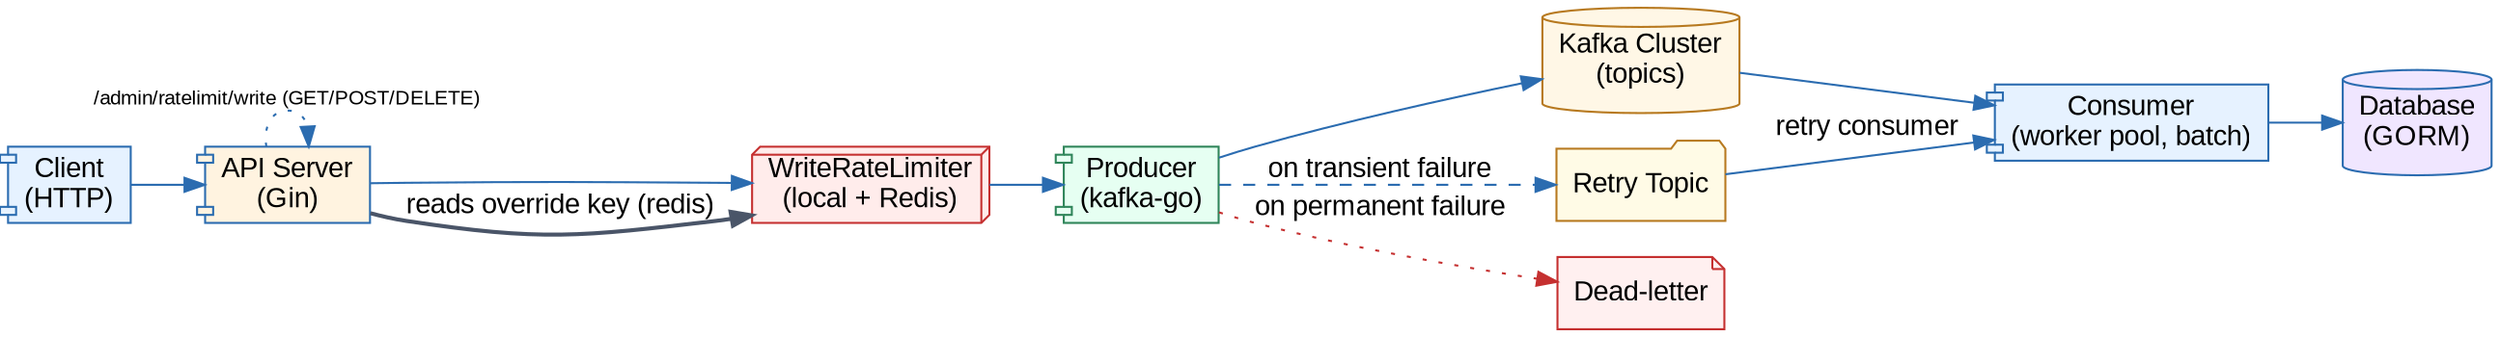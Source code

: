digraph overall_flow {
  /* Unified styling */
  rankdir=LR;
  graph [fontname="Arial", fontsize=12];
  node [fontname="Arial", shape=rectangle, style=filled, fillcolor="#EDF2F7", color="#2B6CB0"];
  edge [fontname="Arial", color="#2B6CB0"];

  // component nodes
  client [label="Client\n(HTTP)", shape=component, fillcolor="#E6F2FF"];
  apiserver [label="API Server\n(Gin)", shape=component, fillcolor="#FFF3E0"];
  write_limiter [label="WriteRateLimiter\n(local + Redis)", shape=box3d, fillcolor="#FFECEB", color="#C53030"];
  producer [label="Producer\n(kafka-go)", shape=component, fillcolor="#E6FFF2", color="#2F855A"];
  kafka [label="Kafka Cluster\n(topics)", shape=cylinder, fillcolor="#FFF7E6", color="#B7791F"];
  consumer [label="Consumer\n(worker pool, batch)", shape=component, fillcolor="#E6F2FF"];
  db [label="Database\n(GORM)", shape=cylinder, fillcolor="#F0E6FF"];

  retry [label="Retry Topic", shape=folder, fillcolor="#FFFBE6", color="#B7791F"];
  dead [label="Dead-letter", shape=note, fillcolor="#FFF0F0", color="#C53030"];

  client -> apiserver -> write_limiter -> producer -> kafka;
  kafka -> consumer -> db;

  producer -> retry [label="on transient failure", style=dashed];
  producer -> dead [label="on permanent failure", color="#C53030", style=dotted];
  retry -> consumer [label="retry consumer"];

  // admin/control plane
  apiserver -> write_limiter [label="reads override key (redis)", style=bold, color="#4A5568"];
  apiserver -> apiserver [label="/admin/ratelimit/write (GET/POST/DELETE)", style=dotted, fontsize=10];
}
